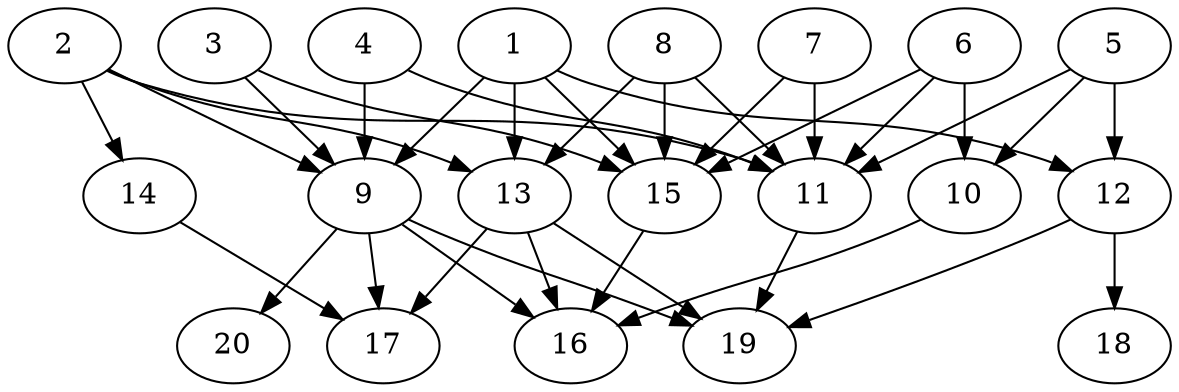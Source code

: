 // DAG automatically generated by daggen at Thu Oct  3 13:58:43 2019
// ./daggen --dot -n 20 --ccr 0.4 --fat 0.7 --regular 0.9 --density 0.7 --mindata 5242880 --maxdata 52428800 
digraph G {
  1 [size="24381440", alpha="0.00", expect_size="9752576"] 
  1 -> 9 [size ="9752576"]
  1 -> 12 [size ="9752576"]
  1 -> 13 [size ="9752576"]
  1 -> 15 [size ="9752576"]
  2 [size="50478080", alpha="0.04", expect_size="20191232"] 
  2 -> 9 [size ="20191232"]
  2 -> 11 [size ="20191232"]
  2 -> 13 [size ="20191232"]
  2 -> 14 [size ="20191232"]
  3 [size="34245120", alpha="0.17", expect_size="13698048"] 
  3 -> 9 [size ="13698048"]
  3 -> 15 [size ="13698048"]
  4 [size="26810880", alpha="0.02", expect_size="10724352"] 
  4 -> 9 [size ="10724352"]
  4 -> 11 [size ="10724352"]
  5 [size="96499200", alpha="0.04", expect_size="38599680"] 
  5 -> 10 [size ="38599680"]
  5 -> 11 [size ="38599680"]
  5 -> 12 [size ="38599680"]
  6 [size="66731520", alpha="0.16", expect_size="26692608"] 
  6 -> 10 [size ="26692608"]
  6 -> 11 [size ="26692608"]
  6 -> 15 [size ="26692608"]
  7 [size="84224000", alpha="0.03", expect_size="33689600"] 
  7 -> 11 [size ="33689600"]
  7 -> 15 [size ="33689600"]
  8 [size="56931840", alpha="0.07", expect_size="22772736"] 
  8 -> 11 [size ="22772736"]
  8 -> 13 [size ="22772736"]
  8 -> 15 [size ="22772736"]
  9 [size="40857600", alpha="0.18", expect_size="16343040"] 
  9 -> 16 [size ="16343040"]
  9 -> 17 [size ="16343040"]
  9 -> 19 [size ="16343040"]
  9 -> 20 [size ="16343040"]
  10 [size="92615680", alpha="0.01", expect_size="37046272"] 
  10 -> 16 [size ="37046272"]
  11 [size="85660160", alpha="0.03", expect_size="34264064"] 
  11 -> 19 [size ="34264064"]
  12 [size="88573440", alpha="0.08", expect_size="35429376"] 
  12 -> 18 [size ="35429376"]
  12 -> 19 [size ="35429376"]
  13 [size="110986240", alpha="0.05", expect_size="44394496"] 
  13 -> 16 [size ="44394496"]
  13 -> 17 [size ="44394496"]
  13 -> 19 [size ="44394496"]
  14 [size="95964160", alpha="0.10", expect_size="38385664"] 
  14 -> 17 [size ="38385664"]
  15 [size="107287040", alpha="0.04", expect_size="42914816"] 
  15 -> 16 [size ="42914816"]
  16 [size="14008320", alpha="0.09", expect_size="5603328"] 
  17 [size="110750720", alpha="0.15", expect_size="44300288"] 
  18 [size="129402880", alpha="0.10", expect_size="51761152"] 
  19 [size="50257920", alpha="0.01", expect_size="20103168"] 
  20 [size="40862720", alpha="0.07", expect_size="16345088"] 
}
